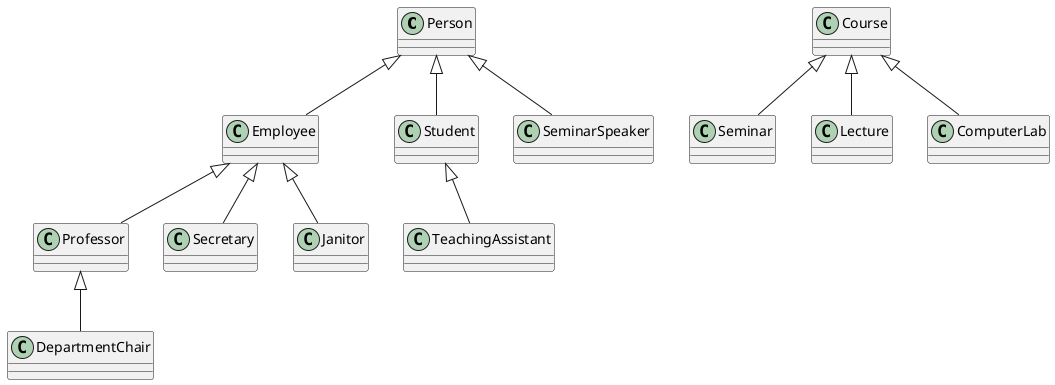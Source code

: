 @startuml

Person <|-- Employee
Person <|-- Student
Student <|-- TeachingAssistant
Employee <|-- Professor
Employee <|-- Secretary
Employee <|-- Janitor
Professor<|-- DepartmentChair
Person <|-- SeminarSpeaker
Course <|-- Seminar
Course <|-- Lecture
Course <|-- ComputerLab

@enduml